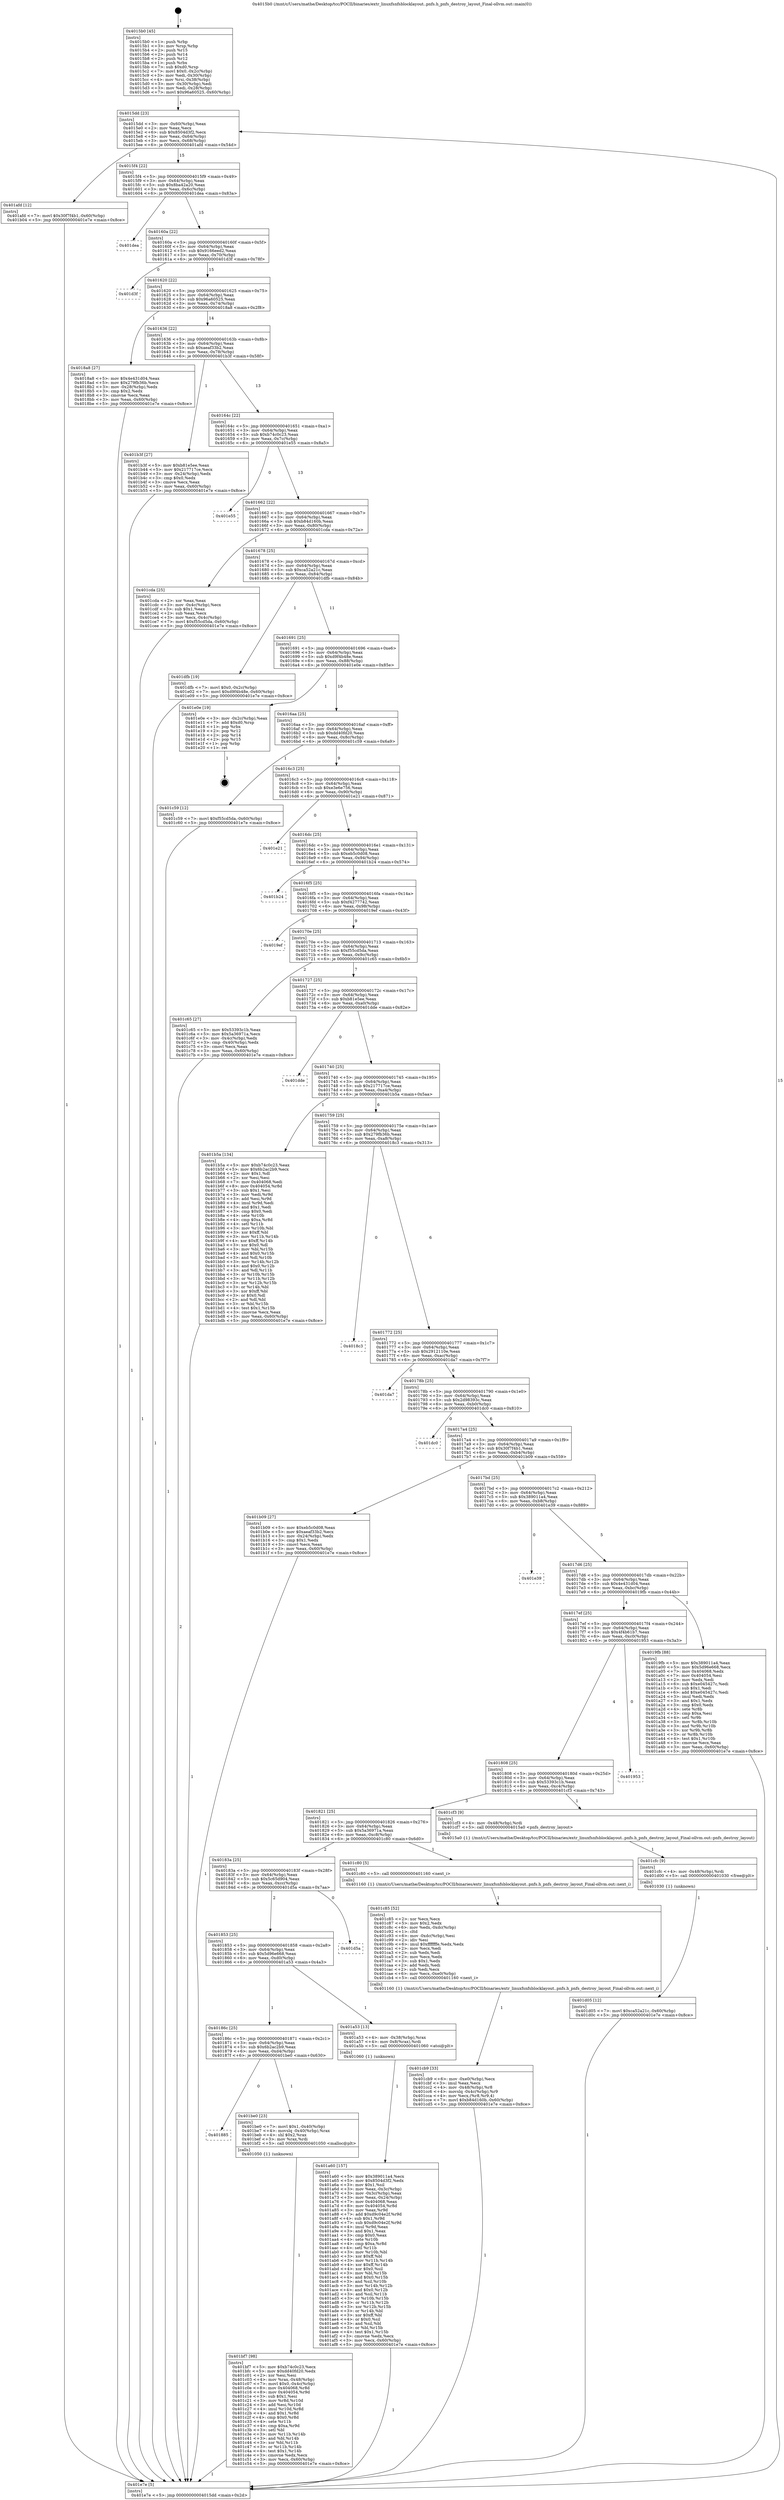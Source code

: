 digraph "0x4015b0" {
  label = "0x4015b0 (/mnt/c/Users/mathe/Desktop/tcc/POCII/binaries/extr_linuxfsnfsblocklayout..pnfs.h_pnfs_destroy_layout_Final-ollvm.out::main(0))"
  labelloc = "t"
  node[shape=record]

  Entry [label="",width=0.3,height=0.3,shape=circle,fillcolor=black,style=filled]
  "0x4015dd" [label="{
     0x4015dd [23]\l
     | [instrs]\l
     &nbsp;&nbsp;0x4015dd \<+3\>: mov -0x60(%rbp),%eax\l
     &nbsp;&nbsp;0x4015e0 \<+2\>: mov %eax,%ecx\l
     &nbsp;&nbsp;0x4015e2 \<+6\>: sub $0x8504d3f2,%ecx\l
     &nbsp;&nbsp;0x4015e8 \<+3\>: mov %eax,-0x64(%rbp)\l
     &nbsp;&nbsp;0x4015eb \<+3\>: mov %ecx,-0x68(%rbp)\l
     &nbsp;&nbsp;0x4015ee \<+6\>: je 0000000000401afd \<main+0x54d\>\l
  }"]
  "0x401afd" [label="{
     0x401afd [12]\l
     | [instrs]\l
     &nbsp;&nbsp;0x401afd \<+7\>: movl $0x30f7f4b1,-0x60(%rbp)\l
     &nbsp;&nbsp;0x401b04 \<+5\>: jmp 0000000000401e7e \<main+0x8ce\>\l
  }"]
  "0x4015f4" [label="{
     0x4015f4 [22]\l
     | [instrs]\l
     &nbsp;&nbsp;0x4015f4 \<+5\>: jmp 00000000004015f9 \<main+0x49\>\l
     &nbsp;&nbsp;0x4015f9 \<+3\>: mov -0x64(%rbp),%eax\l
     &nbsp;&nbsp;0x4015fc \<+5\>: sub $0x8ba42a20,%eax\l
     &nbsp;&nbsp;0x401601 \<+3\>: mov %eax,-0x6c(%rbp)\l
     &nbsp;&nbsp;0x401604 \<+6\>: je 0000000000401dea \<main+0x83a\>\l
  }"]
  Exit [label="",width=0.3,height=0.3,shape=circle,fillcolor=black,style=filled,peripheries=2]
  "0x401dea" [label="{
     0x401dea\l
  }", style=dashed]
  "0x40160a" [label="{
     0x40160a [22]\l
     | [instrs]\l
     &nbsp;&nbsp;0x40160a \<+5\>: jmp 000000000040160f \<main+0x5f\>\l
     &nbsp;&nbsp;0x40160f \<+3\>: mov -0x64(%rbp),%eax\l
     &nbsp;&nbsp;0x401612 \<+5\>: sub $0x9166eed2,%eax\l
     &nbsp;&nbsp;0x401617 \<+3\>: mov %eax,-0x70(%rbp)\l
     &nbsp;&nbsp;0x40161a \<+6\>: je 0000000000401d3f \<main+0x78f\>\l
  }"]
  "0x401d05" [label="{
     0x401d05 [12]\l
     | [instrs]\l
     &nbsp;&nbsp;0x401d05 \<+7\>: movl $0xca52a21c,-0x60(%rbp)\l
     &nbsp;&nbsp;0x401d0c \<+5\>: jmp 0000000000401e7e \<main+0x8ce\>\l
  }"]
  "0x401d3f" [label="{
     0x401d3f\l
  }", style=dashed]
  "0x401620" [label="{
     0x401620 [22]\l
     | [instrs]\l
     &nbsp;&nbsp;0x401620 \<+5\>: jmp 0000000000401625 \<main+0x75\>\l
     &nbsp;&nbsp;0x401625 \<+3\>: mov -0x64(%rbp),%eax\l
     &nbsp;&nbsp;0x401628 \<+5\>: sub $0x96a60525,%eax\l
     &nbsp;&nbsp;0x40162d \<+3\>: mov %eax,-0x74(%rbp)\l
     &nbsp;&nbsp;0x401630 \<+6\>: je 00000000004018a8 \<main+0x2f8\>\l
  }"]
  "0x401cfc" [label="{
     0x401cfc [9]\l
     | [instrs]\l
     &nbsp;&nbsp;0x401cfc \<+4\>: mov -0x48(%rbp),%rdi\l
     &nbsp;&nbsp;0x401d00 \<+5\>: call 0000000000401030 \<free@plt\>\l
     | [calls]\l
     &nbsp;&nbsp;0x401030 \{1\} (unknown)\l
  }"]
  "0x4018a8" [label="{
     0x4018a8 [27]\l
     | [instrs]\l
     &nbsp;&nbsp;0x4018a8 \<+5\>: mov $0x4e431d04,%eax\l
     &nbsp;&nbsp;0x4018ad \<+5\>: mov $0x279fb36b,%ecx\l
     &nbsp;&nbsp;0x4018b2 \<+3\>: mov -0x28(%rbp),%edx\l
     &nbsp;&nbsp;0x4018b5 \<+3\>: cmp $0x2,%edx\l
     &nbsp;&nbsp;0x4018b8 \<+3\>: cmovne %ecx,%eax\l
     &nbsp;&nbsp;0x4018bb \<+3\>: mov %eax,-0x60(%rbp)\l
     &nbsp;&nbsp;0x4018be \<+5\>: jmp 0000000000401e7e \<main+0x8ce\>\l
  }"]
  "0x401636" [label="{
     0x401636 [22]\l
     | [instrs]\l
     &nbsp;&nbsp;0x401636 \<+5\>: jmp 000000000040163b \<main+0x8b\>\l
     &nbsp;&nbsp;0x40163b \<+3\>: mov -0x64(%rbp),%eax\l
     &nbsp;&nbsp;0x40163e \<+5\>: sub $0xaeaf33b2,%eax\l
     &nbsp;&nbsp;0x401643 \<+3\>: mov %eax,-0x78(%rbp)\l
     &nbsp;&nbsp;0x401646 \<+6\>: je 0000000000401b3f \<main+0x58f\>\l
  }"]
  "0x401e7e" [label="{
     0x401e7e [5]\l
     | [instrs]\l
     &nbsp;&nbsp;0x401e7e \<+5\>: jmp 00000000004015dd \<main+0x2d\>\l
  }"]
  "0x4015b0" [label="{
     0x4015b0 [45]\l
     | [instrs]\l
     &nbsp;&nbsp;0x4015b0 \<+1\>: push %rbp\l
     &nbsp;&nbsp;0x4015b1 \<+3\>: mov %rsp,%rbp\l
     &nbsp;&nbsp;0x4015b4 \<+2\>: push %r15\l
     &nbsp;&nbsp;0x4015b6 \<+2\>: push %r14\l
     &nbsp;&nbsp;0x4015b8 \<+2\>: push %r12\l
     &nbsp;&nbsp;0x4015ba \<+1\>: push %rbx\l
     &nbsp;&nbsp;0x4015bb \<+7\>: sub $0xd0,%rsp\l
     &nbsp;&nbsp;0x4015c2 \<+7\>: movl $0x0,-0x2c(%rbp)\l
     &nbsp;&nbsp;0x4015c9 \<+3\>: mov %edi,-0x30(%rbp)\l
     &nbsp;&nbsp;0x4015cc \<+4\>: mov %rsi,-0x38(%rbp)\l
     &nbsp;&nbsp;0x4015d0 \<+3\>: mov -0x30(%rbp),%edi\l
     &nbsp;&nbsp;0x4015d3 \<+3\>: mov %edi,-0x28(%rbp)\l
     &nbsp;&nbsp;0x4015d6 \<+7\>: movl $0x96a60525,-0x60(%rbp)\l
  }"]
  "0x401cb9" [label="{
     0x401cb9 [33]\l
     | [instrs]\l
     &nbsp;&nbsp;0x401cb9 \<+6\>: mov -0xe0(%rbp),%ecx\l
     &nbsp;&nbsp;0x401cbf \<+3\>: imul %eax,%ecx\l
     &nbsp;&nbsp;0x401cc2 \<+4\>: mov -0x48(%rbp),%r8\l
     &nbsp;&nbsp;0x401cc6 \<+4\>: movslq -0x4c(%rbp),%r9\l
     &nbsp;&nbsp;0x401cca \<+4\>: mov %ecx,(%r8,%r9,4)\l
     &nbsp;&nbsp;0x401cce \<+7\>: movl $0xb84d160b,-0x60(%rbp)\l
     &nbsp;&nbsp;0x401cd5 \<+5\>: jmp 0000000000401e7e \<main+0x8ce\>\l
  }"]
  "0x401b3f" [label="{
     0x401b3f [27]\l
     | [instrs]\l
     &nbsp;&nbsp;0x401b3f \<+5\>: mov $0xb81e5ee,%eax\l
     &nbsp;&nbsp;0x401b44 \<+5\>: mov $0x217717ce,%ecx\l
     &nbsp;&nbsp;0x401b49 \<+3\>: mov -0x24(%rbp),%edx\l
     &nbsp;&nbsp;0x401b4c \<+3\>: cmp $0x0,%edx\l
     &nbsp;&nbsp;0x401b4f \<+3\>: cmove %ecx,%eax\l
     &nbsp;&nbsp;0x401b52 \<+3\>: mov %eax,-0x60(%rbp)\l
     &nbsp;&nbsp;0x401b55 \<+5\>: jmp 0000000000401e7e \<main+0x8ce\>\l
  }"]
  "0x40164c" [label="{
     0x40164c [22]\l
     | [instrs]\l
     &nbsp;&nbsp;0x40164c \<+5\>: jmp 0000000000401651 \<main+0xa1\>\l
     &nbsp;&nbsp;0x401651 \<+3\>: mov -0x64(%rbp),%eax\l
     &nbsp;&nbsp;0x401654 \<+5\>: sub $0xb74c0c23,%eax\l
     &nbsp;&nbsp;0x401659 \<+3\>: mov %eax,-0x7c(%rbp)\l
     &nbsp;&nbsp;0x40165c \<+6\>: je 0000000000401e55 \<main+0x8a5\>\l
  }"]
  "0x401c85" [label="{
     0x401c85 [52]\l
     | [instrs]\l
     &nbsp;&nbsp;0x401c85 \<+2\>: xor %ecx,%ecx\l
     &nbsp;&nbsp;0x401c87 \<+5\>: mov $0x2,%edx\l
     &nbsp;&nbsp;0x401c8c \<+6\>: mov %edx,-0xdc(%rbp)\l
     &nbsp;&nbsp;0x401c92 \<+1\>: cltd\l
     &nbsp;&nbsp;0x401c93 \<+6\>: mov -0xdc(%rbp),%esi\l
     &nbsp;&nbsp;0x401c99 \<+2\>: idiv %esi\l
     &nbsp;&nbsp;0x401c9b \<+6\>: imul $0xfffffffe,%edx,%edx\l
     &nbsp;&nbsp;0x401ca1 \<+2\>: mov %ecx,%edi\l
     &nbsp;&nbsp;0x401ca3 \<+2\>: sub %edx,%edi\l
     &nbsp;&nbsp;0x401ca5 \<+2\>: mov %ecx,%edx\l
     &nbsp;&nbsp;0x401ca7 \<+3\>: sub $0x1,%edx\l
     &nbsp;&nbsp;0x401caa \<+2\>: add %edx,%edi\l
     &nbsp;&nbsp;0x401cac \<+2\>: sub %edi,%ecx\l
     &nbsp;&nbsp;0x401cae \<+6\>: mov %ecx,-0xe0(%rbp)\l
     &nbsp;&nbsp;0x401cb4 \<+5\>: call 0000000000401160 \<next_i\>\l
     | [calls]\l
     &nbsp;&nbsp;0x401160 \{1\} (/mnt/c/Users/mathe/Desktop/tcc/POCII/binaries/extr_linuxfsnfsblocklayout..pnfs.h_pnfs_destroy_layout_Final-ollvm.out::next_i)\l
  }"]
  "0x401e55" [label="{
     0x401e55\l
  }", style=dashed]
  "0x401662" [label="{
     0x401662 [22]\l
     | [instrs]\l
     &nbsp;&nbsp;0x401662 \<+5\>: jmp 0000000000401667 \<main+0xb7\>\l
     &nbsp;&nbsp;0x401667 \<+3\>: mov -0x64(%rbp),%eax\l
     &nbsp;&nbsp;0x40166a \<+5\>: sub $0xb84d160b,%eax\l
     &nbsp;&nbsp;0x40166f \<+3\>: mov %eax,-0x80(%rbp)\l
     &nbsp;&nbsp;0x401672 \<+6\>: je 0000000000401cda \<main+0x72a\>\l
  }"]
  "0x401bf7" [label="{
     0x401bf7 [98]\l
     | [instrs]\l
     &nbsp;&nbsp;0x401bf7 \<+5\>: mov $0xb74c0c23,%ecx\l
     &nbsp;&nbsp;0x401bfc \<+5\>: mov $0xdd40fd20,%edx\l
     &nbsp;&nbsp;0x401c01 \<+2\>: xor %esi,%esi\l
     &nbsp;&nbsp;0x401c03 \<+4\>: mov %rax,-0x48(%rbp)\l
     &nbsp;&nbsp;0x401c07 \<+7\>: movl $0x0,-0x4c(%rbp)\l
     &nbsp;&nbsp;0x401c0e \<+8\>: mov 0x404068,%r8d\l
     &nbsp;&nbsp;0x401c16 \<+8\>: mov 0x404054,%r9d\l
     &nbsp;&nbsp;0x401c1e \<+3\>: sub $0x1,%esi\l
     &nbsp;&nbsp;0x401c21 \<+3\>: mov %r8d,%r10d\l
     &nbsp;&nbsp;0x401c24 \<+3\>: add %esi,%r10d\l
     &nbsp;&nbsp;0x401c27 \<+4\>: imul %r10d,%r8d\l
     &nbsp;&nbsp;0x401c2b \<+4\>: and $0x1,%r8d\l
     &nbsp;&nbsp;0x401c2f \<+4\>: cmp $0x0,%r8d\l
     &nbsp;&nbsp;0x401c33 \<+4\>: sete %r11b\l
     &nbsp;&nbsp;0x401c37 \<+4\>: cmp $0xa,%r9d\l
     &nbsp;&nbsp;0x401c3b \<+3\>: setl %bl\l
     &nbsp;&nbsp;0x401c3e \<+3\>: mov %r11b,%r14b\l
     &nbsp;&nbsp;0x401c41 \<+3\>: and %bl,%r14b\l
     &nbsp;&nbsp;0x401c44 \<+3\>: xor %bl,%r11b\l
     &nbsp;&nbsp;0x401c47 \<+3\>: or %r11b,%r14b\l
     &nbsp;&nbsp;0x401c4a \<+4\>: test $0x1,%r14b\l
     &nbsp;&nbsp;0x401c4e \<+3\>: cmovne %edx,%ecx\l
     &nbsp;&nbsp;0x401c51 \<+3\>: mov %ecx,-0x60(%rbp)\l
     &nbsp;&nbsp;0x401c54 \<+5\>: jmp 0000000000401e7e \<main+0x8ce\>\l
  }"]
  "0x401cda" [label="{
     0x401cda [25]\l
     | [instrs]\l
     &nbsp;&nbsp;0x401cda \<+2\>: xor %eax,%eax\l
     &nbsp;&nbsp;0x401cdc \<+3\>: mov -0x4c(%rbp),%ecx\l
     &nbsp;&nbsp;0x401cdf \<+3\>: sub $0x1,%eax\l
     &nbsp;&nbsp;0x401ce2 \<+2\>: sub %eax,%ecx\l
     &nbsp;&nbsp;0x401ce4 \<+3\>: mov %ecx,-0x4c(%rbp)\l
     &nbsp;&nbsp;0x401ce7 \<+7\>: movl $0xf55cd5da,-0x60(%rbp)\l
     &nbsp;&nbsp;0x401cee \<+5\>: jmp 0000000000401e7e \<main+0x8ce\>\l
  }"]
  "0x401678" [label="{
     0x401678 [25]\l
     | [instrs]\l
     &nbsp;&nbsp;0x401678 \<+5\>: jmp 000000000040167d \<main+0xcd\>\l
     &nbsp;&nbsp;0x40167d \<+3\>: mov -0x64(%rbp),%eax\l
     &nbsp;&nbsp;0x401680 \<+5\>: sub $0xca52a21c,%eax\l
     &nbsp;&nbsp;0x401685 \<+6\>: mov %eax,-0x84(%rbp)\l
     &nbsp;&nbsp;0x40168b \<+6\>: je 0000000000401dfb \<main+0x84b\>\l
  }"]
  "0x401885" [label="{
     0x401885\l
  }", style=dashed]
  "0x401dfb" [label="{
     0x401dfb [19]\l
     | [instrs]\l
     &nbsp;&nbsp;0x401dfb \<+7\>: movl $0x0,-0x2c(%rbp)\l
     &nbsp;&nbsp;0x401e02 \<+7\>: movl $0xd9f4b48e,-0x60(%rbp)\l
     &nbsp;&nbsp;0x401e09 \<+5\>: jmp 0000000000401e7e \<main+0x8ce\>\l
  }"]
  "0x401691" [label="{
     0x401691 [25]\l
     | [instrs]\l
     &nbsp;&nbsp;0x401691 \<+5\>: jmp 0000000000401696 \<main+0xe6\>\l
     &nbsp;&nbsp;0x401696 \<+3\>: mov -0x64(%rbp),%eax\l
     &nbsp;&nbsp;0x401699 \<+5\>: sub $0xd9f4b48e,%eax\l
     &nbsp;&nbsp;0x40169e \<+6\>: mov %eax,-0x88(%rbp)\l
     &nbsp;&nbsp;0x4016a4 \<+6\>: je 0000000000401e0e \<main+0x85e\>\l
  }"]
  "0x401be0" [label="{
     0x401be0 [23]\l
     | [instrs]\l
     &nbsp;&nbsp;0x401be0 \<+7\>: movl $0x1,-0x40(%rbp)\l
     &nbsp;&nbsp;0x401be7 \<+4\>: movslq -0x40(%rbp),%rax\l
     &nbsp;&nbsp;0x401beb \<+4\>: shl $0x2,%rax\l
     &nbsp;&nbsp;0x401bef \<+3\>: mov %rax,%rdi\l
     &nbsp;&nbsp;0x401bf2 \<+5\>: call 0000000000401050 \<malloc@plt\>\l
     | [calls]\l
     &nbsp;&nbsp;0x401050 \{1\} (unknown)\l
  }"]
  "0x401e0e" [label="{
     0x401e0e [19]\l
     | [instrs]\l
     &nbsp;&nbsp;0x401e0e \<+3\>: mov -0x2c(%rbp),%eax\l
     &nbsp;&nbsp;0x401e11 \<+7\>: add $0xd0,%rsp\l
     &nbsp;&nbsp;0x401e18 \<+1\>: pop %rbx\l
     &nbsp;&nbsp;0x401e19 \<+2\>: pop %r12\l
     &nbsp;&nbsp;0x401e1b \<+2\>: pop %r14\l
     &nbsp;&nbsp;0x401e1d \<+2\>: pop %r15\l
     &nbsp;&nbsp;0x401e1f \<+1\>: pop %rbp\l
     &nbsp;&nbsp;0x401e20 \<+1\>: ret\l
  }"]
  "0x4016aa" [label="{
     0x4016aa [25]\l
     | [instrs]\l
     &nbsp;&nbsp;0x4016aa \<+5\>: jmp 00000000004016af \<main+0xff\>\l
     &nbsp;&nbsp;0x4016af \<+3\>: mov -0x64(%rbp),%eax\l
     &nbsp;&nbsp;0x4016b2 \<+5\>: sub $0xdd40fd20,%eax\l
     &nbsp;&nbsp;0x4016b7 \<+6\>: mov %eax,-0x8c(%rbp)\l
     &nbsp;&nbsp;0x4016bd \<+6\>: je 0000000000401c59 \<main+0x6a9\>\l
  }"]
  "0x401a60" [label="{
     0x401a60 [157]\l
     | [instrs]\l
     &nbsp;&nbsp;0x401a60 \<+5\>: mov $0x389011a4,%ecx\l
     &nbsp;&nbsp;0x401a65 \<+5\>: mov $0x8504d3f2,%edx\l
     &nbsp;&nbsp;0x401a6a \<+3\>: mov $0x1,%sil\l
     &nbsp;&nbsp;0x401a6d \<+3\>: mov %eax,-0x3c(%rbp)\l
     &nbsp;&nbsp;0x401a70 \<+3\>: mov -0x3c(%rbp),%eax\l
     &nbsp;&nbsp;0x401a73 \<+3\>: mov %eax,-0x24(%rbp)\l
     &nbsp;&nbsp;0x401a76 \<+7\>: mov 0x404068,%eax\l
     &nbsp;&nbsp;0x401a7d \<+8\>: mov 0x404054,%r8d\l
     &nbsp;&nbsp;0x401a85 \<+3\>: mov %eax,%r9d\l
     &nbsp;&nbsp;0x401a88 \<+7\>: add $0xd9c04e2f,%r9d\l
     &nbsp;&nbsp;0x401a8f \<+4\>: sub $0x1,%r9d\l
     &nbsp;&nbsp;0x401a93 \<+7\>: sub $0xd9c04e2f,%r9d\l
     &nbsp;&nbsp;0x401a9a \<+4\>: imul %r9d,%eax\l
     &nbsp;&nbsp;0x401a9e \<+3\>: and $0x1,%eax\l
     &nbsp;&nbsp;0x401aa1 \<+3\>: cmp $0x0,%eax\l
     &nbsp;&nbsp;0x401aa4 \<+4\>: sete %r10b\l
     &nbsp;&nbsp;0x401aa8 \<+4\>: cmp $0xa,%r8d\l
     &nbsp;&nbsp;0x401aac \<+4\>: setl %r11b\l
     &nbsp;&nbsp;0x401ab0 \<+3\>: mov %r10b,%bl\l
     &nbsp;&nbsp;0x401ab3 \<+3\>: xor $0xff,%bl\l
     &nbsp;&nbsp;0x401ab6 \<+3\>: mov %r11b,%r14b\l
     &nbsp;&nbsp;0x401ab9 \<+4\>: xor $0xff,%r14b\l
     &nbsp;&nbsp;0x401abd \<+4\>: xor $0x0,%sil\l
     &nbsp;&nbsp;0x401ac1 \<+3\>: mov %bl,%r15b\l
     &nbsp;&nbsp;0x401ac4 \<+4\>: and $0x0,%r15b\l
     &nbsp;&nbsp;0x401ac8 \<+3\>: and %sil,%r10b\l
     &nbsp;&nbsp;0x401acb \<+3\>: mov %r14b,%r12b\l
     &nbsp;&nbsp;0x401ace \<+4\>: and $0x0,%r12b\l
     &nbsp;&nbsp;0x401ad2 \<+3\>: and %sil,%r11b\l
     &nbsp;&nbsp;0x401ad5 \<+3\>: or %r10b,%r15b\l
     &nbsp;&nbsp;0x401ad8 \<+3\>: or %r11b,%r12b\l
     &nbsp;&nbsp;0x401adb \<+3\>: xor %r12b,%r15b\l
     &nbsp;&nbsp;0x401ade \<+3\>: or %r14b,%bl\l
     &nbsp;&nbsp;0x401ae1 \<+3\>: xor $0xff,%bl\l
     &nbsp;&nbsp;0x401ae4 \<+4\>: or $0x0,%sil\l
     &nbsp;&nbsp;0x401ae8 \<+3\>: and %sil,%bl\l
     &nbsp;&nbsp;0x401aeb \<+3\>: or %bl,%r15b\l
     &nbsp;&nbsp;0x401aee \<+4\>: test $0x1,%r15b\l
     &nbsp;&nbsp;0x401af2 \<+3\>: cmovne %edx,%ecx\l
     &nbsp;&nbsp;0x401af5 \<+3\>: mov %ecx,-0x60(%rbp)\l
     &nbsp;&nbsp;0x401af8 \<+5\>: jmp 0000000000401e7e \<main+0x8ce\>\l
  }"]
  "0x401c59" [label="{
     0x401c59 [12]\l
     | [instrs]\l
     &nbsp;&nbsp;0x401c59 \<+7\>: movl $0xf55cd5da,-0x60(%rbp)\l
     &nbsp;&nbsp;0x401c60 \<+5\>: jmp 0000000000401e7e \<main+0x8ce\>\l
  }"]
  "0x4016c3" [label="{
     0x4016c3 [25]\l
     | [instrs]\l
     &nbsp;&nbsp;0x4016c3 \<+5\>: jmp 00000000004016c8 \<main+0x118\>\l
     &nbsp;&nbsp;0x4016c8 \<+3\>: mov -0x64(%rbp),%eax\l
     &nbsp;&nbsp;0x4016cb \<+5\>: sub $0xe3e6e756,%eax\l
     &nbsp;&nbsp;0x4016d0 \<+6\>: mov %eax,-0x90(%rbp)\l
     &nbsp;&nbsp;0x4016d6 \<+6\>: je 0000000000401e21 \<main+0x871\>\l
  }"]
  "0x40186c" [label="{
     0x40186c [25]\l
     | [instrs]\l
     &nbsp;&nbsp;0x40186c \<+5\>: jmp 0000000000401871 \<main+0x2c1\>\l
     &nbsp;&nbsp;0x401871 \<+3\>: mov -0x64(%rbp),%eax\l
     &nbsp;&nbsp;0x401874 \<+5\>: sub $0x6b2ac2b9,%eax\l
     &nbsp;&nbsp;0x401879 \<+6\>: mov %eax,-0xd4(%rbp)\l
     &nbsp;&nbsp;0x40187f \<+6\>: je 0000000000401be0 \<main+0x630\>\l
  }"]
  "0x401e21" [label="{
     0x401e21\l
  }", style=dashed]
  "0x4016dc" [label="{
     0x4016dc [25]\l
     | [instrs]\l
     &nbsp;&nbsp;0x4016dc \<+5\>: jmp 00000000004016e1 \<main+0x131\>\l
     &nbsp;&nbsp;0x4016e1 \<+3\>: mov -0x64(%rbp),%eax\l
     &nbsp;&nbsp;0x4016e4 \<+5\>: sub $0xeb5c0d08,%eax\l
     &nbsp;&nbsp;0x4016e9 \<+6\>: mov %eax,-0x94(%rbp)\l
     &nbsp;&nbsp;0x4016ef \<+6\>: je 0000000000401b24 \<main+0x574\>\l
  }"]
  "0x401a53" [label="{
     0x401a53 [13]\l
     | [instrs]\l
     &nbsp;&nbsp;0x401a53 \<+4\>: mov -0x38(%rbp),%rax\l
     &nbsp;&nbsp;0x401a57 \<+4\>: mov 0x8(%rax),%rdi\l
     &nbsp;&nbsp;0x401a5b \<+5\>: call 0000000000401060 \<atoi@plt\>\l
     | [calls]\l
     &nbsp;&nbsp;0x401060 \{1\} (unknown)\l
  }"]
  "0x401b24" [label="{
     0x401b24\l
  }", style=dashed]
  "0x4016f5" [label="{
     0x4016f5 [25]\l
     | [instrs]\l
     &nbsp;&nbsp;0x4016f5 \<+5\>: jmp 00000000004016fa \<main+0x14a\>\l
     &nbsp;&nbsp;0x4016fa \<+3\>: mov -0x64(%rbp),%eax\l
     &nbsp;&nbsp;0x4016fd \<+5\>: sub $0xf4277742,%eax\l
     &nbsp;&nbsp;0x401702 \<+6\>: mov %eax,-0x98(%rbp)\l
     &nbsp;&nbsp;0x401708 \<+6\>: je 00000000004019ef \<main+0x43f\>\l
  }"]
  "0x401853" [label="{
     0x401853 [25]\l
     | [instrs]\l
     &nbsp;&nbsp;0x401853 \<+5\>: jmp 0000000000401858 \<main+0x2a8\>\l
     &nbsp;&nbsp;0x401858 \<+3\>: mov -0x64(%rbp),%eax\l
     &nbsp;&nbsp;0x40185b \<+5\>: sub $0x5d96e668,%eax\l
     &nbsp;&nbsp;0x401860 \<+6\>: mov %eax,-0xd0(%rbp)\l
     &nbsp;&nbsp;0x401866 \<+6\>: je 0000000000401a53 \<main+0x4a3\>\l
  }"]
  "0x4019ef" [label="{
     0x4019ef\l
  }", style=dashed]
  "0x40170e" [label="{
     0x40170e [25]\l
     | [instrs]\l
     &nbsp;&nbsp;0x40170e \<+5\>: jmp 0000000000401713 \<main+0x163\>\l
     &nbsp;&nbsp;0x401713 \<+3\>: mov -0x64(%rbp),%eax\l
     &nbsp;&nbsp;0x401716 \<+5\>: sub $0xf55cd5da,%eax\l
     &nbsp;&nbsp;0x40171b \<+6\>: mov %eax,-0x9c(%rbp)\l
     &nbsp;&nbsp;0x401721 \<+6\>: je 0000000000401c65 \<main+0x6b5\>\l
  }"]
  "0x401d5a" [label="{
     0x401d5a\l
  }", style=dashed]
  "0x401c65" [label="{
     0x401c65 [27]\l
     | [instrs]\l
     &nbsp;&nbsp;0x401c65 \<+5\>: mov $0x53393c1b,%eax\l
     &nbsp;&nbsp;0x401c6a \<+5\>: mov $0x5a36971a,%ecx\l
     &nbsp;&nbsp;0x401c6f \<+3\>: mov -0x4c(%rbp),%edx\l
     &nbsp;&nbsp;0x401c72 \<+3\>: cmp -0x40(%rbp),%edx\l
     &nbsp;&nbsp;0x401c75 \<+3\>: cmovl %ecx,%eax\l
     &nbsp;&nbsp;0x401c78 \<+3\>: mov %eax,-0x60(%rbp)\l
     &nbsp;&nbsp;0x401c7b \<+5\>: jmp 0000000000401e7e \<main+0x8ce\>\l
  }"]
  "0x401727" [label="{
     0x401727 [25]\l
     | [instrs]\l
     &nbsp;&nbsp;0x401727 \<+5\>: jmp 000000000040172c \<main+0x17c\>\l
     &nbsp;&nbsp;0x40172c \<+3\>: mov -0x64(%rbp),%eax\l
     &nbsp;&nbsp;0x40172f \<+5\>: sub $0xb81e5ee,%eax\l
     &nbsp;&nbsp;0x401734 \<+6\>: mov %eax,-0xa0(%rbp)\l
     &nbsp;&nbsp;0x40173a \<+6\>: je 0000000000401dde \<main+0x82e\>\l
  }"]
  "0x40183a" [label="{
     0x40183a [25]\l
     | [instrs]\l
     &nbsp;&nbsp;0x40183a \<+5\>: jmp 000000000040183f \<main+0x28f\>\l
     &nbsp;&nbsp;0x40183f \<+3\>: mov -0x64(%rbp),%eax\l
     &nbsp;&nbsp;0x401842 \<+5\>: sub $0x5c65d904,%eax\l
     &nbsp;&nbsp;0x401847 \<+6\>: mov %eax,-0xcc(%rbp)\l
     &nbsp;&nbsp;0x40184d \<+6\>: je 0000000000401d5a \<main+0x7aa\>\l
  }"]
  "0x401dde" [label="{
     0x401dde\l
  }", style=dashed]
  "0x401740" [label="{
     0x401740 [25]\l
     | [instrs]\l
     &nbsp;&nbsp;0x401740 \<+5\>: jmp 0000000000401745 \<main+0x195\>\l
     &nbsp;&nbsp;0x401745 \<+3\>: mov -0x64(%rbp),%eax\l
     &nbsp;&nbsp;0x401748 \<+5\>: sub $0x217717ce,%eax\l
     &nbsp;&nbsp;0x40174d \<+6\>: mov %eax,-0xa4(%rbp)\l
     &nbsp;&nbsp;0x401753 \<+6\>: je 0000000000401b5a \<main+0x5aa\>\l
  }"]
  "0x401c80" [label="{
     0x401c80 [5]\l
     | [instrs]\l
     &nbsp;&nbsp;0x401c80 \<+5\>: call 0000000000401160 \<next_i\>\l
     | [calls]\l
     &nbsp;&nbsp;0x401160 \{1\} (/mnt/c/Users/mathe/Desktop/tcc/POCII/binaries/extr_linuxfsnfsblocklayout..pnfs.h_pnfs_destroy_layout_Final-ollvm.out::next_i)\l
  }"]
  "0x401b5a" [label="{
     0x401b5a [134]\l
     | [instrs]\l
     &nbsp;&nbsp;0x401b5a \<+5\>: mov $0xb74c0c23,%eax\l
     &nbsp;&nbsp;0x401b5f \<+5\>: mov $0x6b2ac2b9,%ecx\l
     &nbsp;&nbsp;0x401b64 \<+2\>: mov $0x1,%dl\l
     &nbsp;&nbsp;0x401b66 \<+2\>: xor %esi,%esi\l
     &nbsp;&nbsp;0x401b68 \<+7\>: mov 0x404068,%edi\l
     &nbsp;&nbsp;0x401b6f \<+8\>: mov 0x404054,%r8d\l
     &nbsp;&nbsp;0x401b77 \<+3\>: sub $0x1,%esi\l
     &nbsp;&nbsp;0x401b7a \<+3\>: mov %edi,%r9d\l
     &nbsp;&nbsp;0x401b7d \<+3\>: add %esi,%r9d\l
     &nbsp;&nbsp;0x401b80 \<+4\>: imul %r9d,%edi\l
     &nbsp;&nbsp;0x401b84 \<+3\>: and $0x1,%edi\l
     &nbsp;&nbsp;0x401b87 \<+3\>: cmp $0x0,%edi\l
     &nbsp;&nbsp;0x401b8a \<+4\>: sete %r10b\l
     &nbsp;&nbsp;0x401b8e \<+4\>: cmp $0xa,%r8d\l
     &nbsp;&nbsp;0x401b92 \<+4\>: setl %r11b\l
     &nbsp;&nbsp;0x401b96 \<+3\>: mov %r10b,%bl\l
     &nbsp;&nbsp;0x401b99 \<+3\>: xor $0xff,%bl\l
     &nbsp;&nbsp;0x401b9c \<+3\>: mov %r11b,%r14b\l
     &nbsp;&nbsp;0x401b9f \<+4\>: xor $0xff,%r14b\l
     &nbsp;&nbsp;0x401ba3 \<+3\>: xor $0x0,%dl\l
     &nbsp;&nbsp;0x401ba6 \<+3\>: mov %bl,%r15b\l
     &nbsp;&nbsp;0x401ba9 \<+4\>: and $0x0,%r15b\l
     &nbsp;&nbsp;0x401bad \<+3\>: and %dl,%r10b\l
     &nbsp;&nbsp;0x401bb0 \<+3\>: mov %r14b,%r12b\l
     &nbsp;&nbsp;0x401bb3 \<+4\>: and $0x0,%r12b\l
     &nbsp;&nbsp;0x401bb7 \<+3\>: and %dl,%r11b\l
     &nbsp;&nbsp;0x401bba \<+3\>: or %r10b,%r15b\l
     &nbsp;&nbsp;0x401bbd \<+3\>: or %r11b,%r12b\l
     &nbsp;&nbsp;0x401bc0 \<+3\>: xor %r12b,%r15b\l
     &nbsp;&nbsp;0x401bc3 \<+3\>: or %r14b,%bl\l
     &nbsp;&nbsp;0x401bc6 \<+3\>: xor $0xff,%bl\l
     &nbsp;&nbsp;0x401bc9 \<+3\>: or $0x0,%dl\l
     &nbsp;&nbsp;0x401bcc \<+2\>: and %dl,%bl\l
     &nbsp;&nbsp;0x401bce \<+3\>: or %bl,%r15b\l
     &nbsp;&nbsp;0x401bd1 \<+4\>: test $0x1,%r15b\l
     &nbsp;&nbsp;0x401bd5 \<+3\>: cmovne %ecx,%eax\l
     &nbsp;&nbsp;0x401bd8 \<+3\>: mov %eax,-0x60(%rbp)\l
     &nbsp;&nbsp;0x401bdb \<+5\>: jmp 0000000000401e7e \<main+0x8ce\>\l
  }"]
  "0x401759" [label="{
     0x401759 [25]\l
     | [instrs]\l
     &nbsp;&nbsp;0x401759 \<+5\>: jmp 000000000040175e \<main+0x1ae\>\l
     &nbsp;&nbsp;0x40175e \<+3\>: mov -0x64(%rbp),%eax\l
     &nbsp;&nbsp;0x401761 \<+5\>: sub $0x279fb36b,%eax\l
     &nbsp;&nbsp;0x401766 \<+6\>: mov %eax,-0xa8(%rbp)\l
     &nbsp;&nbsp;0x40176c \<+6\>: je 00000000004018c3 \<main+0x313\>\l
  }"]
  "0x401821" [label="{
     0x401821 [25]\l
     | [instrs]\l
     &nbsp;&nbsp;0x401821 \<+5\>: jmp 0000000000401826 \<main+0x276\>\l
     &nbsp;&nbsp;0x401826 \<+3\>: mov -0x64(%rbp),%eax\l
     &nbsp;&nbsp;0x401829 \<+5\>: sub $0x5a36971a,%eax\l
     &nbsp;&nbsp;0x40182e \<+6\>: mov %eax,-0xc8(%rbp)\l
     &nbsp;&nbsp;0x401834 \<+6\>: je 0000000000401c80 \<main+0x6d0\>\l
  }"]
  "0x4018c3" [label="{
     0x4018c3\l
  }", style=dashed]
  "0x401772" [label="{
     0x401772 [25]\l
     | [instrs]\l
     &nbsp;&nbsp;0x401772 \<+5\>: jmp 0000000000401777 \<main+0x1c7\>\l
     &nbsp;&nbsp;0x401777 \<+3\>: mov -0x64(%rbp),%eax\l
     &nbsp;&nbsp;0x40177a \<+5\>: sub $0x2912110e,%eax\l
     &nbsp;&nbsp;0x40177f \<+6\>: mov %eax,-0xac(%rbp)\l
     &nbsp;&nbsp;0x401785 \<+6\>: je 0000000000401da7 \<main+0x7f7\>\l
  }"]
  "0x401cf3" [label="{
     0x401cf3 [9]\l
     | [instrs]\l
     &nbsp;&nbsp;0x401cf3 \<+4\>: mov -0x48(%rbp),%rdi\l
     &nbsp;&nbsp;0x401cf7 \<+5\>: call 00000000004015a0 \<pnfs_destroy_layout\>\l
     | [calls]\l
     &nbsp;&nbsp;0x4015a0 \{1\} (/mnt/c/Users/mathe/Desktop/tcc/POCII/binaries/extr_linuxfsnfsblocklayout..pnfs.h_pnfs_destroy_layout_Final-ollvm.out::pnfs_destroy_layout)\l
  }"]
  "0x401da7" [label="{
     0x401da7\l
  }", style=dashed]
  "0x40178b" [label="{
     0x40178b [25]\l
     | [instrs]\l
     &nbsp;&nbsp;0x40178b \<+5\>: jmp 0000000000401790 \<main+0x1e0\>\l
     &nbsp;&nbsp;0x401790 \<+3\>: mov -0x64(%rbp),%eax\l
     &nbsp;&nbsp;0x401793 \<+5\>: sub $0x2d98393c,%eax\l
     &nbsp;&nbsp;0x401798 \<+6\>: mov %eax,-0xb0(%rbp)\l
     &nbsp;&nbsp;0x40179e \<+6\>: je 0000000000401dc0 \<main+0x810\>\l
  }"]
  "0x401808" [label="{
     0x401808 [25]\l
     | [instrs]\l
     &nbsp;&nbsp;0x401808 \<+5\>: jmp 000000000040180d \<main+0x25d\>\l
     &nbsp;&nbsp;0x40180d \<+3\>: mov -0x64(%rbp),%eax\l
     &nbsp;&nbsp;0x401810 \<+5\>: sub $0x53393c1b,%eax\l
     &nbsp;&nbsp;0x401815 \<+6\>: mov %eax,-0xc4(%rbp)\l
     &nbsp;&nbsp;0x40181b \<+6\>: je 0000000000401cf3 \<main+0x743\>\l
  }"]
  "0x401dc0" [label="{
     0x401dc0\l
  }", style=dashed]
  "0x4017a4" [label="{
     0x4017a4 [25]\l
     | [instrs]\l
     &nbsp;&nbsp;0x4017a4 \<+5\>: jmp 00000000004017a9 \<main+0x1f9\>\l
     &nbsp;&nbsp;0x4017a9 \<+3\>: mov -0x64(%rbp),%eax\l
     &nbsp;&nbsp;0x4017ac \<+5\>: sub $0x30f7f4b1,%eax\l
     &nbsp;&nbsp;0x4017b1 \<+6\>: mov %eax,-0xb4(%rbp)\l
     &nbsp;&nbsp;0x4017b7 \<+6\>: je 0000000000401b09 \<main+0x559\>\l
  }"]
  "0x401953" [label="{
     0x401953\l
  }", style=dashed]
  "0x401b09" [label="{
     0x401b09 [27]\l
     | [instrs]\l
     &nbsp;&nbsp;0x401b09 \<+5\>: mov $0xeb5c0d08,%eax\l
     &nbsp;&nbsp;0x401b0e \<+5\>: mov $0xaeaf33b2,%ecx\l
     &nbsp;&nbsp;0x401b13 \<+3\>: mov -0x24(%rbp),%edx\l
     &nbsp;&nbsp;0x401b16 \<+3\>: cmp $0x1,%edx\l
     &nbsp;&nbsp;0x401b19 \<+3\>: cmovl %ecx,%eax\l
     &nbsp;&nbsp;0x401b1c \<+3\>: mov %eax,-0x60(%rbp)\l
     &nbsp;&nbsp;0x401b1f \<+5\>: jmp 0000000000401e7e \<main+0x8ce\>\l
  }"]
  "0x4017bd" [label="{
     0x4017bd [25]\l
     | [instrs]\l
     &nbsp;&nbsp;0x4017bd \<+5\>: jmp 00000000004017c2 \<main+0x212\>\l
     &nbsp;&nbsp;0x4017c2 \<+3\>: mov -0x64(%rbp),%eax\l
     &nbsp;&nbsp;0x4017c5 \<+5\>: sub $0x389011a4,%eax\l
     &nbsp;&nbsp;0x4017ca \<+6\>: mov %eax,-0xb8(%rbp)\l
     &nbsp;&nbsp;0x4017d0 \<+6\>: je 0000000000401e39 \<main+0x889\>\l
  }"]
  "0x4017ef" [label="{
     0x4017ef [25]\l
     | [instrs]\l
     &nbsp;&nbsp;0x4017ef \<+5\>: jmp 00000000004017f4 \<main+0x244\>\l
     &nbsp;&nbsp;0x4017f4 \<+3\>: mov -0x64(%rbp),%eax\l
     &nbsp;&nbsp;0x4017f7 \<+5\>: sub $0x4f4b61b7,%eax\l
     &nbsp;&nbsp;0x4017fc \<+6\>: mov %eax,-0xc0(%rbp)\l
     &nbsp;&nbsp;0x401802 \<+6\>: je 0000000000401953 \<main+0x3a3\>\l
  }"]
  "0x401e39" [label="{
     0x401e39\l
  }", style=dashed]
  "0x4017d6" [label="{
     0x4017d6 [25]\l
     | [instrs]\l
     &nbsp;&nbsp;0x4017d6 \<+5\>: jmp 00000000004017db \<main+0x22b\>\l
     &nbsp;&nbsp;0x4017db \<+3\>: mov -0x64(%rbp),%eax\l
     &nbsp;&nbsp;0x4017de \<+5\>: sub $0x4e431d04,%eax\l
     &nbsp;&nbsp;0x4017e3 \<+6\>: mov %eax,-0xbc(%rbp)\l
     &nbsp;&nbsp;0x4017e9 \<+6\>: je 00000000004019fb \<main+0x44b\>\l
  }"]
  "0x4019fb" [label="{
     0x4019fb [88]\l
     | [instrs]\l
     &nbsp;&nbsp;0x4019fb \<+5\>: mov $0x389011a4,%eax\l
     &nbsp;&nbsp;0x401a00 \<+5\>: mov $0x5d96e668,%ecx\l
     &nbsp;&nbsp;0x401a05 \<+7\>: mov 0x404068,%edx\l
     &nbsp;&nbsp;0x401a0c \<+7\>: mov 0x404054,%esi\l
     &nbsp;&nbsp;0x401a13 \<+2\>: mov %edx,%edi\l
     &nbsp;&nbsp;0x401a15 \<+6\>: sub $0xe045427c,%edi\l
     &nbsp;&nbsp;0x401a1b \<+3\>: sub $0x1,%edi\l
     &nbsp;&nbsp;0x401a1e \<+6\>: add $0xe045427c,%edi\l
     &nbsp;&nbsp;0x401a24 \<+3\>: imul %edi,%edx\l
     &nbsp;&nbsp;0x401a27 \<+3\>: and $0x1,%edx\l
     &nbsp;&nbsp;0x401a2a \<+3\>: cmp $0x0,%edx\l
     &nbsp;&nbsp;0x401a2d \<+4\>: sete %r8b\l
     &nbsp;&nbsp;0x401a31 \<+3\>: cmp $0xa,%esi\l
     &nbsp;&nbsp;0x401a34 \<+4\>: setl %r9b\l
     &nbsp;&nbsp;0x401a38 \<+3\>: mov %r8b,%r10b\l
     &nbsp;&nbsp;0x401a3b \<+3\>: and %r9b,%r10b\l
     &nbsp;&nbsp;0x401a3e \<+3\>: xor %r9b,%r8b\l
     &nbsp;&nbsp;0x401a41 \<+3\>: or %r8b,%r10b\l
     &nbsp;&nbsp;0x401a44 \<+4\>: test $0x1,%r10b\l
     &nbsp;&nbsp;0x401a48 \<+3\>: cmovne %ecx,%eax\l
     &nbsp;&nbsp;0x401a4b \<+3\>: mov %eax,-0x60(%rbp)\l
     &nbsp;&nbsp;0x401a4e \<+5\>: jmp 0000000000401e7e \<main+0x8ce\>\l
  }"]
  Entry -> "0x4015b0" [label=" 1"]
  "0x4015dd" -> "0x401afd" [label=" 1"]
  "0x4015dd" -> "0x4015f4" [label=" 15"]
  "0x401e0e" -> Exit [label=" 1"]
  "0x4015f4" -> "0x401dea" [label=" 0"]
  "0x4015f4" -> "0x40160a" [label=" 15"]
  "0x401dfb" -> "0x401e7e" [label=" 1"]
  "0x40160a" -> "0x401d3f" [label=" 0"]
  "0x40160a" -> "0x401620" [label=" 15"]
  "0x401d05" -> "0x401e7e" [label=" 1"]
  "0x401620" -> "0x4018a8" [label=" 1"]
  "0x401620" -> "0x401636" [label=" 14"]
  "0x4018a8" -> "0x401e7e" [label=" 1"]
  "0x4015b0" -> "0x4015dd" [label=" 1"]
  "0x401e7e" -> "0x4015dd" [label=" 15"]
  "0x401cfc" -> "0x401d05" [label=" 1"]
  "0x401636" -> "0x401b3f" [label=" 1"]
  "0x401636" -> "0x40164c" [label=" 13"]
  "0x401cf3" -> "0x401cfc" [label=" 1"]
  "0x40164c" -> "0x401e55" [label=" 0"]
  "0x40164c" -> "0x401662" [label=" 13"]
  "0x401cda" -> "0x401e7e" [label=" 1"]
  "0x401662" -> "0x401cda" [label=" 1"]
  "0x401662" -> "0x401678" [label=" 12"]
  "0x401cb9" -> "0x401e7e" [label=" 1"]
  "0x401678" -> "0x401dfb" [label=" 1"]
  "0x401678" -> "0x401691" [label=" 11"]
  "0x401c85" -> "0x401cb9" [label=" 1"]
  "0x401691" -> "0x401e0e" [label=" 1"]
  "0x401691" -> "0x4016aa" [label=" 10"]
  "0x401c80" -> "0x401c85" [label=" 1"]
  "0x4016aa" -> "0x401c59" [label=" 1"]
  "0x4016aa" -> "0x4016c3" [label=" 9"]
  "0x401c59" -> "0x401e7e" [label=" 1"]
  "0x4016c3" -> "0x401e21" [label=" 0"]
  "0x4016c3" -> "0x4016dc" [label=" 9"]
  "0x401bf7" -> "0x401e7e" [label=" 1"]
  "0x4016dc" -> "0x401b24" [label=" 0"]
  "0x4016dc" -> "0x4016f5" [label=" 9"]
  "0x401be0" -> "0x401bf7" [label=" 1"]
  "0x4016f5" -> "0x4019ef" [label=" 0"]
  "0x4016f5" -> "0x40170e" [label=" 9"]
  "0x40186c" -> "0x401be0" [label=" 1"]
  "0x40170e" -> "0x401c65" [label=" 2"]
  "0x40170e" -> "0x401727" [label=" 7"]
  "0x401c65" -> "0x401e7e" [label=" 2"]
  "0x401727" -> "0x401dde" [label=" 0"]
  "0x401727" -> "0x401740" [label=" 7"]
  "0x401b3f" -> "0x401e7e" [label=" 1"]
  "0x401740" -> "0x401b5a" [label=" 1"]
  "0x401740" -> "0x401759" [label=" 6"]
  "0x401b09" -> "0x401e7e" [label=" 1"]
  "0x401759" -> "0x4018c3" [label=" 0"]
  "0x401759" -> "0x401772" [label=" 6"]
  "0x401a60" -> "0x401e7e" [label=" 1"]
  "0x401772" -> "0x401da7" [label=" 0"]
  "0x401772" -> "0x40178b" [label=" 6"]
  "0x401a53" -> "0x401a60" [label=" 1"]
  "0x40178b" -> "0x401dc0" [label=" 0"]
  "0x40178b" -> "0x4017a4" [label=" 6"]
  "0x401853" -> "0x401a53" [label=" 1"]
  "0x4017a4" -> "0x401b09" [label=" 1"]
  "0x4017a4" -> "0x4017bd" [label=" 5"]
  "0x40186c" -> "0x401885" [label=" 0"]
  "0x4017bd" -> "0x401e39" [label=" 0"]
  "0x4017bd" -> "0x4017d6" [label=" 5"]
  "0x40183a" -> "0x401d5a" [label=" 0"]
  "0x4017d6" -> "0x4019fb" [label=" 1"]
  "0x4017d6" -> "0x4017ef" [label=" 4"]
  "0x4019fb" -> "0x401e7e" [label=" 1"]
  "0x40183a" -> "0x401853" [label=" 2"]
  "0x4017ef" -> "0x401953" [label=" 0"]
  "0x4017ef" -> "0x401808" [label=" 4"]
  "0x401853" -> "0x40186c" [label=" 1"]
  "0x401808" -> "0x401cf3" [label=" 1"]
  "0x401808" -> "0x401821" [label=" 3"]
  "0x401afd" -> "0x401e7e" [label=" 1"]
  "0x401821" -> "0x401c80" [label=" 1"]
  "0x401821" -> "0x40183a" [label=" 2"]
  "0x401b5a" -> "0x401e7e" [label=" 1"]
}
